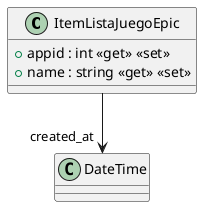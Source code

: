 @startuml
class ItemListaJuegoEpic {
    + appid : int <<get>> <<set>>
    + name : string <<get>> <<set>>
}
ItemListaJuegoEpic --> "created_at" DateTime
@enduml
